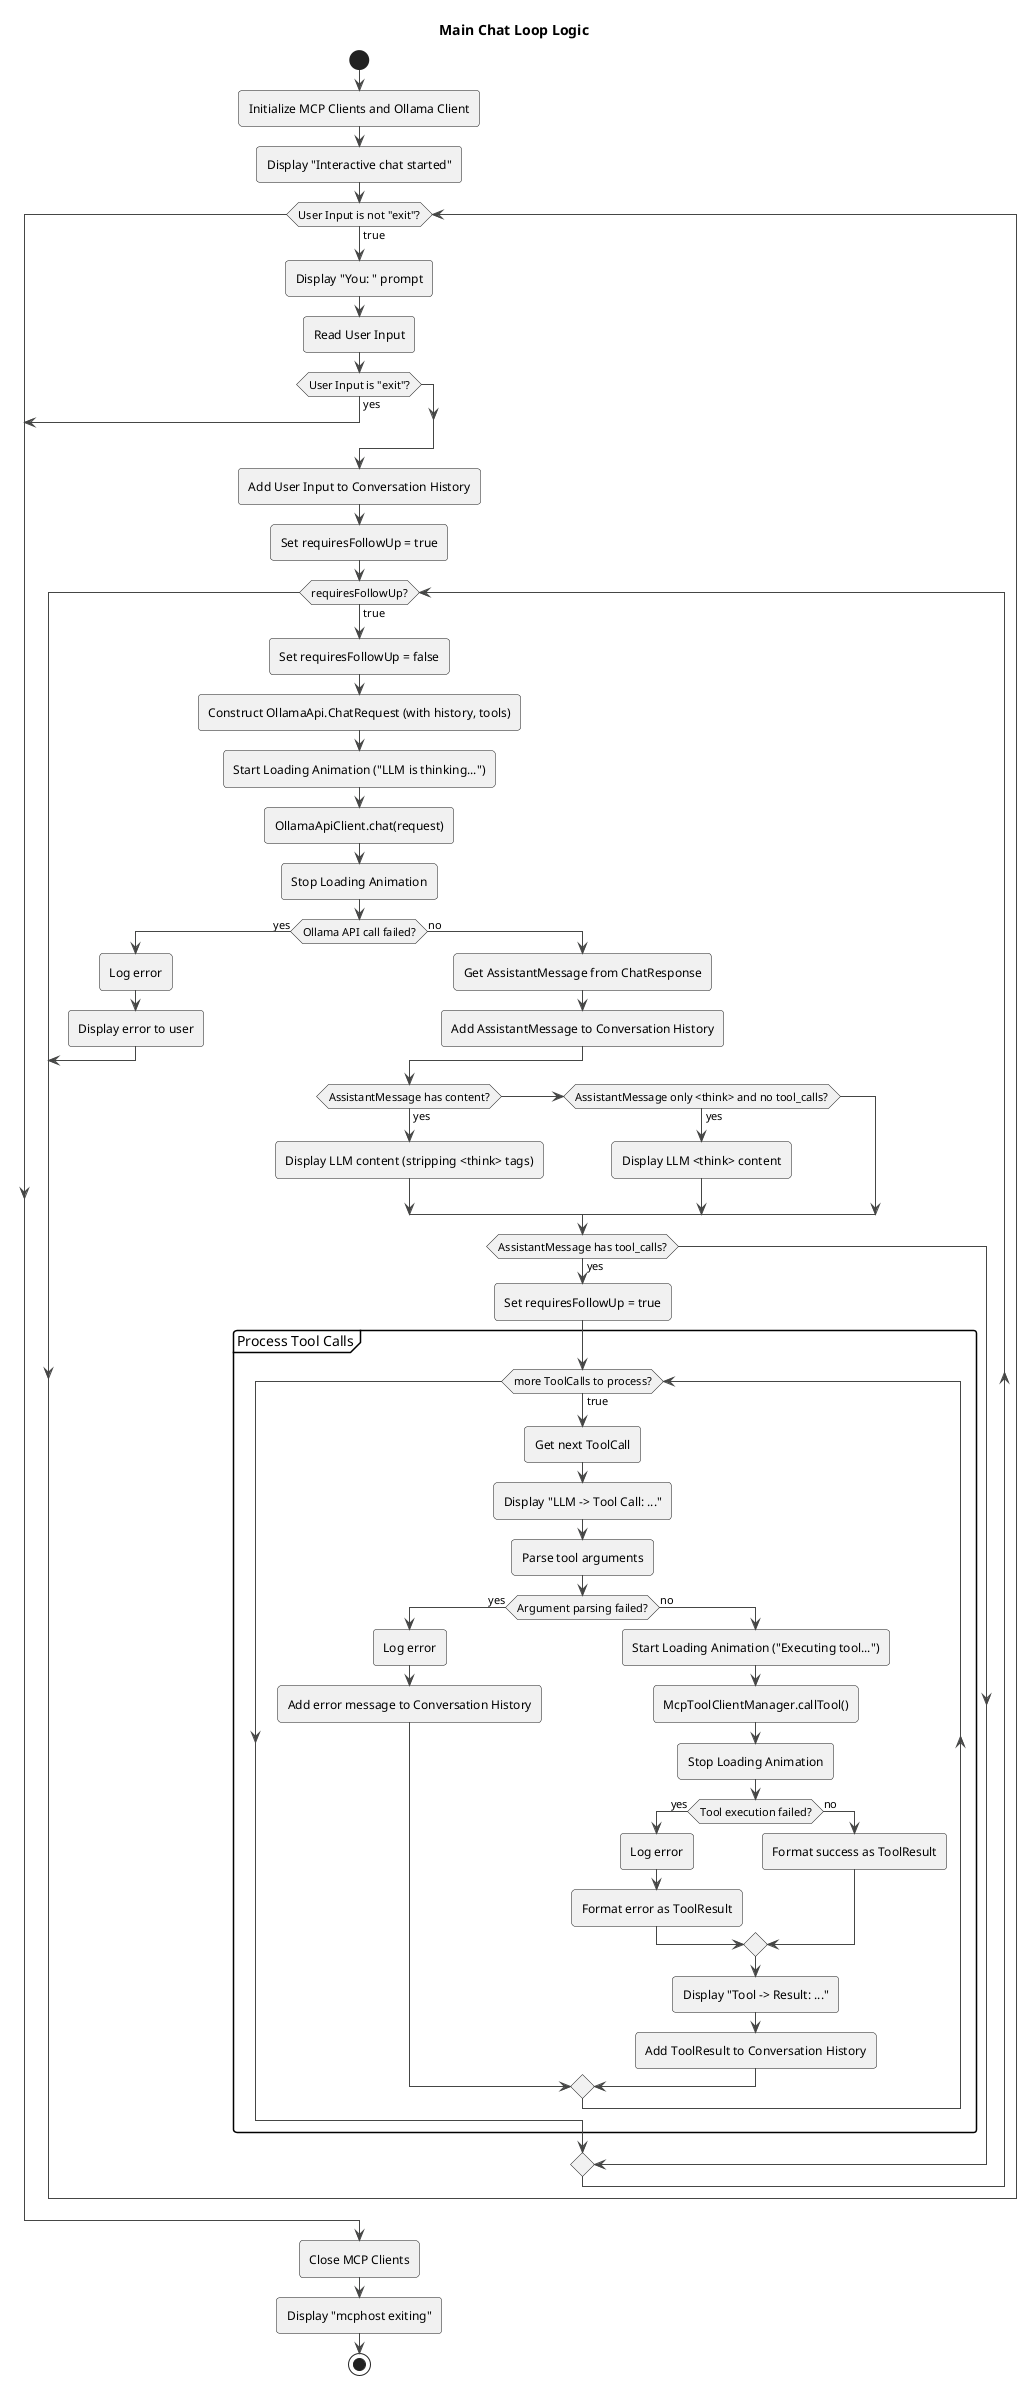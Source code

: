 @startuml ChatLoopActivity
!theme vibrant

title Main Chat Loop Logic

start
:Initialize MCP Clients and Ollama Client;
:Display "Interactive chat started";

while (User Input is not "exit"?) is (true)
    :Display "You: " prompt;
    :Read User Input;
    if (User Input is "exit"?) then (yes)
        break
    endif
    :Add User Input to Conversation History;

    :Set requiresFollowUp = true;
    while (requiresFollowUp?) is (true)
        :Set requiresFollowUp = false;
        :Construct OllamaApi.ChatRequest (with history, tools);
        :Start Loading Animation ("LLM is thinking...");
        :OllamaApiClient.chat(request);
        :Stop Loading Animation;

        if (Ollama API call failed?) then (yes)
            :Log error;
            :Display error to user;
            break
        else (no)
            :Get AssistantMessage from ChatResponse;
            :Add AssistantMessage to Conversation History;

            if (AssistantMessage has content?) then (yes)
                :Display LLM content (stripping <think> tags);
            else if (AssistantMessage only <think> and no tool_calls?) then (yes)
                :Display LLM <think> content;
            endif

            if (AssistantMessage has tool_calls?) then (yes)
                :Set requiresFollowUp = true;
                partition "Process Tool Calls" {
                    while (more ToolCalls to process?) is (true)
                        :Get next ToolCall;
                        :Display "LLM -> Tool Call: ...";
                        :Parse tool arguments;
                        if (Argument parsing failed?) then (yes)
                            :Log error;
                            :Add error message to Conversation History;
                        else (no)
                            :Start Loading Animation ("Executing tool...");
                            :McpToolClientManager.callTool();
                            :Stop Loading Animation;
                            if (Tool execution failed?) then (yes)
                                :Log error;
                                :Format error as ToolResult;
                            else (no)
                                :Format success as ToolResult;
                            endif
                            :Display "Tool -> Result: ...";
                            :Add ToolResult to Conversation History;
                        endif
                    endwhile
                }
            endif
        endif
    endwhile
endwhile

:Close MCP Clients;
:Display "mcphost exiting";
stop
@enduml